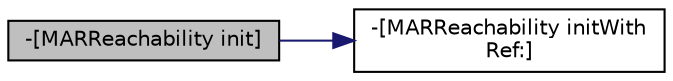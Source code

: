 digraph "-[MARReachability init]"
{
  edge [fontname="Helvetica",fontsize="10",labelfontname="Helvetica",labelfontsize="10"];
  node [fontname="Helvetica",fontsize="10",shape=record];
  rankdir="LR";
  Node4 [label="-[MARReachability init]",height=0.2,width=0.4,color="black", fillcolor="grey75", style="filled", fontcolor="black"];
  Node4 -> Node5 [color="midnightblue",fontsize="10",style="solid",fontname="Helvetica"];
  Node5 [label="-[MARReachability initWith\lRef:]",height=0.2,width=0.4,color="black", fillcolor="white", style="filled",URL="$interface_m_a_r_reachability.html#aeef8a85afd735d970144a6f0d36b71f0"];
}
